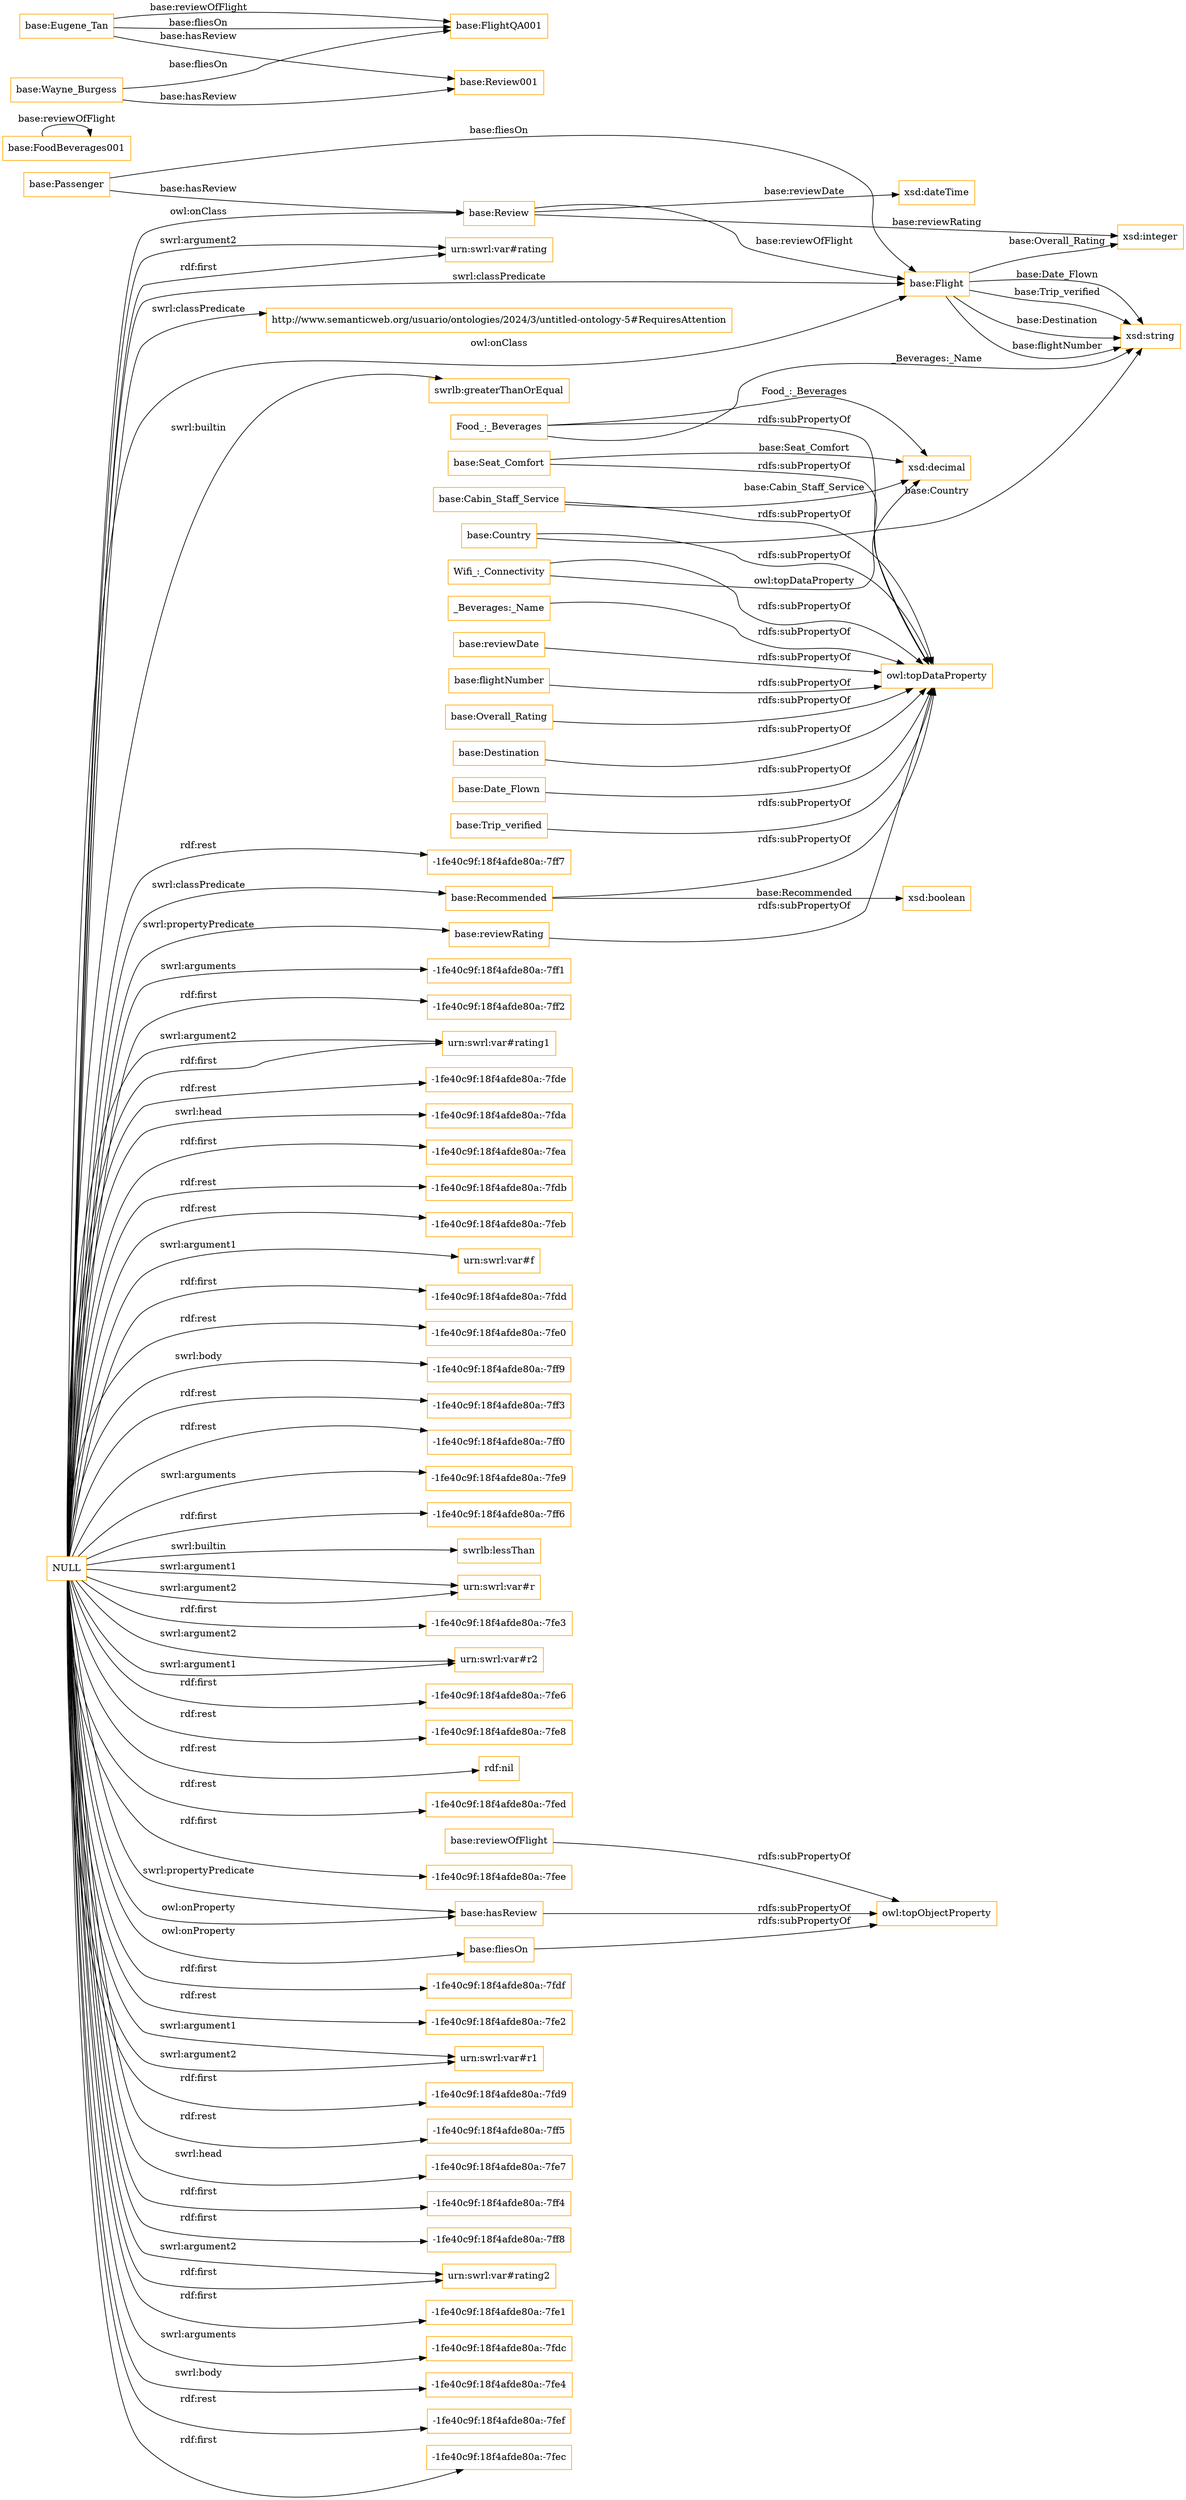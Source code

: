 digraph ar2dtool_diagram { 
rankdir=LR;
size="1501"
node [shape = rectangle, color="orange"]; "http://www.semanticweb.org/usuario/ontologies/2024/3/untitled-ontology-5#RequiresAttention" "base:Passenger" "base:Date_Flown" "base:Cabin_Staff_Service" "base:Country" "base:Seat_Comfort" "Wifi_:_Connectivity" "base:Review" "base:Overall_Rating" "base:Destination" "base:Recommended" "base:Trip_verified" "base:Flight" "Food_:_Beverages" ; /*classes style*/
	"NULL" -> "-1fe40c9f:18f4afde80a:-7ff1" [ label = "swrl:arguments" ];
	"NULL" -> "-1fe40c9f:18f4afde80a:-7ff2" [ label = "rdf:first" ];
	"NULL" -> "urn:swrl:var#rating1" [ label = "rdf:first" ];
	"NULL" -> "-1fe40c9f:18f4afde80a:-7fde" [ label = "rdf:rest" ];
	"NULL" -> "-1fe40c9f:18f4afde80a:-7fda" [ label = "swrl:head" ];
	"NULL" -> "-1fe40c9f:18f4afde80a:-7fea" [ label = "rdf:first" ];
	"NULL" -> "-1fe40c9f:18f4afde80a:-7fdb" [ label = "rdf:rest" ];
	"NULL" -> "base:reviewRating" [ label = "swrl:propertyPredicate" ];
	"NULL" -> "-1fe40c9f:18f4afde80a:-7feb" [ label = "rdf:rest" ];
	"NULL" -> "urn:swrl:var#f" [ label = "swrl:argument1" ];
	"NULL" -> "-1fe40c9f:18f4afde80a:-7fdd" [ label = "rdf:first" ];
	"NULL" -> "-1fe40c9f:18f4afde80a:-7fe0" [ label = "rdf:rest" ];
	"NULL" -> "-1fe40c9f:18f4afde80a:-7ff9" [ label = "swrl:body" ];
	"NULL" -> "-1fe40c9f:18f4afde80a:-7ff3" [ label = "rdf:rest" ];
	"NULL" -> "-1fe40c9f:18f4afde80a:-7ff0" [ label = "rdf:rest" ];
	"NULL" -> "-1fe40c9f:18f4afde80a:-7fe9" [ label = "swrl:arguments" ];
	"NULL" -> "-1fe40c9f:18f4afde80a:-7ff6" [ label = "rdf:first" ];
	"NULL" -> "swrlb:lessThan" [ label = "swrl:builtin" ];
	"NULL" -> "urn:swrl:var#r" [ label = "swrl:argument2" ];
	"NULL" -> "-1fe40c9f:18f4afde80a:-7fe3" [ label = "rdf:first" ];
	"NULL" -> "urn:swrl:var#r2" [ label = "swrl:argument1" ];
	"NULL" -> "-1fe40c9f:18f4afde80a:-7fe6" [ label = "rdf:first" ];
	"NULL" -> "-1fe40c9f:18f4afde80a:-7fe8" [ label = "rdf:rest" ];
	"NULL" -> "http://www.semanticweb.org/usuario/ontologies/2024/3/untitled-ontology-5#RequiresAttention" [ label = "swrl:classPredicate" ];
	"NULL" -> "rdf:nil" [ label = "rdf:rest" ];
	"NULL" -> "base:Review" [ label = "owl:onClass" ];
	"NULL" -> "-1fe40c9f:18f4afde80a:-7fed" [ label = "rdf:rest" ];
	"NULL" -> "-1fe40c9f:18f4afde80a:-7fee" [ label = "rdf:first" ];
	"NULL" -> "base:hasReview" [ label = "owl:onProperty" ];
	"NULL" -> "base:fliesOn" [ label = "owl:onProperty" ];
	"NULL" -> "-1fe40c9f:18f4afde80a:-7fdf" [ label = "rdf:first" ];
	"NULL" -> "-1fe40c9f:18f4afde80a:-7fe2" [ label = "rdf:rest" ];
	"NULL" -> "urn:swrl:var#r1" [ label = "swrl:argument2" ];
	"NULL" -> "urn:swrl:var#rating1" [ label = "swrl:argument2" ];
	"NULL" -> "-1fe40c9f:18f4afde80a:-7fd9" [ label = "rdf:first" ];
	"NULL" -> "-1fe40c9f:18f4afde80a:-7ff5" [ label = "rdf:rest" ];
	"NULL" -> "-1fe40c9f:18f4afde80a:-7fe7" [ label = "swrl:head" ];
	"NULL" -> "-1fe40c9f:18f4afde80a:-7ff4" [ label = "rdf:first" ];
	"NULL" -> "base:Recommended" [ label = "swrl:classPredicate" ];
	"NULL" -> "-1fe40c9f:18f4afde80a:-7ff8" [ label = "rdf:first" ];
	"NULL" -> "base:Flight" [ label = "owl:onClass" ];
	"NULL" -> "urn:swrl:var#rating2" [ label = "rdf:first" ];
	"NULL" -> "-1fe40c9f:18f4afde80a:-7fe1" [ label = "rdf:first" ];
	"NULL" -> "-1fe40c9f:18f4afde80a:-7fdc" [ label = "swrl:arguments" ];
	"NULL" -> "-1fe40c9f:18f4afde80a:-7fe4" [ label = "swrl:body" ];
	"NULL" -> "urn:swrl:var#r1" [ label = "swrl:argument1" ];
	"NULL" -> "-1fe40c9f:18f4afde80a:-7fef" [ label = "rdf:rest" ];
	"NULL" -> "-1fe40c9f:18f4afde80a:-7fec" [ label = "rdf:first" ];
	"NULL" -> "urn:swrl:var#rating" [ label = "rdf:first" ];
	"NULL" -> "base:hasReview" [ label = "swrl:propertyPredicate" ];
	"NULL" -> "urn:swrl:var#rating2" [ label = "swrl:argument2" ];
	"NULL" -> "swrlb:greaterThanOrEqual" [ label = "swrl:builtin" ];
	"NULL" -> "urn:swrl:var#rating" [ label = "swrl:argument2" ];
	"NULL" -> "base:Flight" [ label = "swrl:classPredicate" ];
	"NULL" -> "-1fe40c9f:18f4afde80a:-7ff7" [ label = "rdf:rest" ];
	"NULL" -> "urn:swrl:var#r2" [ label = "swrl:argument2" ];
	"NULL" -> "urn:swrl:var#r" [ label = "swrl:argument1" ];
	"base:Date_Flown" -> "owl:topDataProperty" [ label = "rdfs:subPropertyOf" ];
	"base:Destination" -> "owl:topDataProperty" [ label = "rdfs:subPropertyOf" ];
	"base:hasReview" -> "owl:topObjectProperty" [ label = "rdfs:subPropertyOf" ];
	"base:Seat_Comfort" -> "owl:topDataProperty" [ label = "rdfs:subPropertyOf" ];
	"base:FoodBeverages001" -> "base:FoodBeverages001" [ label = "base:reviewOfFlight" ];
	"base:Trip_verified" -> "owl:topDataProperty" [ label = "rdfs:subPropertyOf" ];
	"_Beverages:_Name" -> "owl:topDataProperty" [ label = "rdfs:subPropertyOf" ];
	"base:reviewOfFlight" -> "owl:topObjectProperty" [ label = "rdfs:subPropertyOf" ];
	"Wifi_:_Connectivity" -> "owl:topDataProperty" [ label = "rdfs:subPropertyOf" ];
	"base:Recommended" -> "owl:topDataProperty" [ label = "rdfs:subPropertyOf" ];
	"base:fliesOn" -> "owl:topObjectProperty" [ label = "rdfs:subPropertyOf" ];
	"base:Country" -> "owl:topDataProperty" [ label = "rdfs:subPropertyOf" ];
	"Food_:_Beverages" -> "owl:topDataProperty" [ label = "rdfs:subPropertyOf" ];
	"base:reviewDate" -> "owl:topDataProperty" [ label = "rdfs:subPropertyOf" ];
	"base:reviewRating" -> "owl:topDataProperty" [ label = "rdfs:subPropertyOf" ];
	"base:Wayne_Burgess" -> "base:Review001" [ label = "base:hasReview" ];
	"base:Wayne_Burgess" -> "base:FlightQA001" [ label = "base:fliesOn" ];
	"base:flightNumber" -> "owl:topDataProperty" [ label = "rdfs:subPropertyOf" ];
	"base:Eugene_Tan" -> "base:FlightQA001" [ label = "base:reviewOfFlight" ];
	"base:Eugene_Tan" -> "base:FlightQA001" [ label = "base:fliesOn" ];
	"base:Eugene_Tan" -> "base:Review001" [ label = "base:hasReview" ];
	"base:Overall_Rating" -> "owl:topDataProperty" [ label = "rdfs:subPropertyOf" ];
	"base:Cabin_Staff_Service" -> "owl:topDataProperty" [ label = "rdfs:subPropertyOf" ];
	"base:Flight" -> "xsd:string" [ label = "base:Trip_verified" ];
	"base:Flight" -> "xsd:string" [ label = "base:Destination" ];
	"base:Flight" -> "xsd:integer" [ label = "base:Overall_Rating" ];
	"base:Seat_Comfort" -> "xsd:decimal" [ label = "base:Seat_Comfort" ];
	"base:Country" -> "xsd:string" [ label = "base:Country" ];
	"base:Review" -> "xsd:integer" [ label = "base:reviewRating" ];
	"base:Flight" -> "xsd:string" [ label = "base:flightNumber" ];
	"base:Passenger" -> "base:Review" [ label = "base:hasReview" ];
	"base:Cabin_Staff_Service" -> "xsd:decimal" [ label = "base:Cabin_Staff_Service" ];
	"base:Review" -> "xsd:dateTime" [ label = "base:reviewDate" ];
	"base:Flight" -> "xsd:string" [ label = "base:Date_Flown" ];
	"Wifi_:_Connectivity" -> "xsd:decimal" [ label = "owl:topDataProperty" ];
	"base:Review" -> "base:Flight" [ label = "base:reviewOfFlight" ];
	"base:Recommended" -> "xsd:boolean" [ label = "base:Recommended" ];
	"Food_:_Beverages" -> "xsd:decimal" [ label = "Food_:_Beverages" ];
	"Food_:_Beverages" -> "xsd:string" [ label = "_Beverages:_Name" ];
	"base:Passenger" -> "base:Flight" [ label = "base:fliesOn" ];

}
